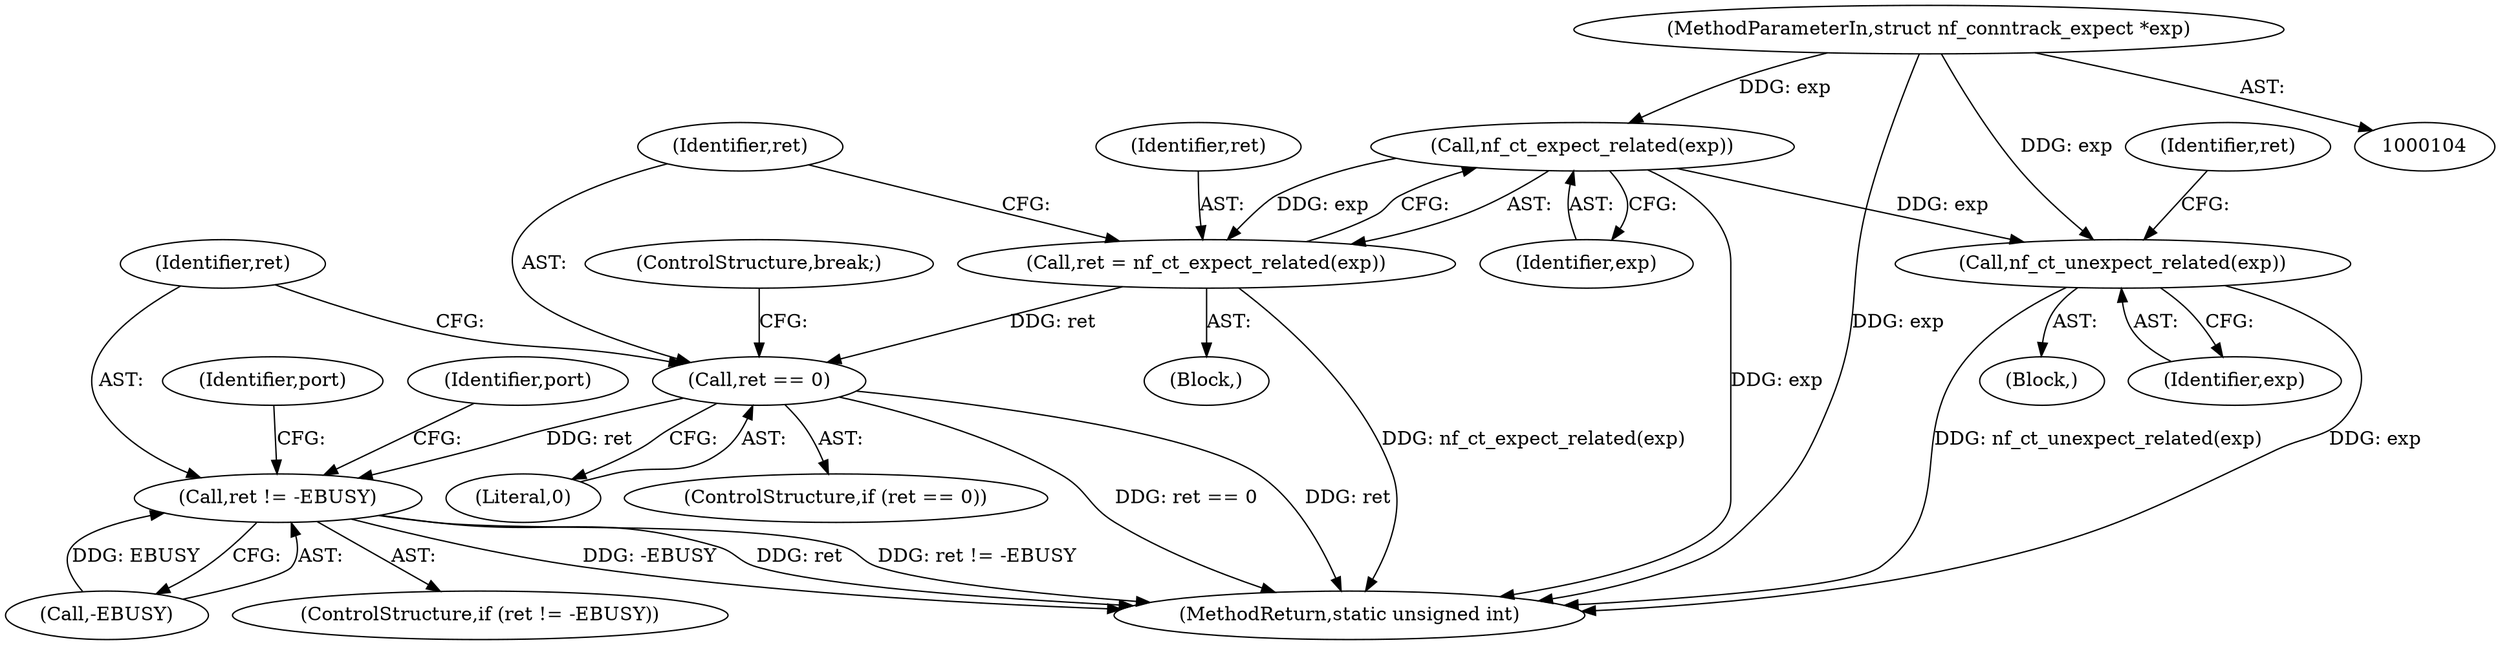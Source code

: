 digraph "0_linux_2690d97ade05c5325cbf7c72b94b90d265659886@pointer" {
"1000198" [label="(Call,nf_ct_expect_related(exp))"];
"1000110" [label="(MethodParameterIn,struct nf_conntrack_expect *exp)"];
"1000196" [label="(Call,ret = nf_ct_expect_related(exp))"];
"1000201" [label="(Call,ret == 0)"];
"1000207" [label="(Call,ret != -EBUSY)"];
"1000266" [label="(Call,nf_ct_unexpect_related(exp))"];
"1000209" [label="(Call,-EBUSY)"];
"1000204" [label="(ControlStructure,break;)"];
"1000267" [label="(Identifier,exp)"];
"1000200" [label="(ControlStructure,if (ret == 0))"];
"1000203" [label="(Literal,0)"];
"1000198" [label="(Call,nf_ct_expect_related(exp))"];
"1000261" [label="(Block,)"];
"1000110" [label="(MethodParameterIn,struct nf_conntrack_expect *exp)"];
"1000269" [label="(Identifier,ret)"];
"1000266" [label="(Call,nf_ct_unexpect_related(exp))"];
"1000197" [label="(Identifier,ret)"];
"1000201" [label="(Call,ret == 0)"];
"1000213" [label="(Identifier,port)"];
"1000206" [label="(ControlStructure,if (ret != -EBUSY))"];
"1000196" [label="(Call,ret = nf_ct_expect_related(exp))"];
"1000180" [label="(Block,)"];
"1000208" [label="(Identifier,ret)"];
"1000179" [label="(Identifier,port)"];
"1000202" [label="(Identifier,ret)"];
"1000270" [label="(MethodReturn,static unsigned int)"];
"1000199" [label="(Identifier,exp)"];
"1000207" [label="(Call,ret != -EBUSY)"];
"1000198" -> "1000196"  [label="AST: "];
"1000198" -> "1000199"  [label="CFG: "];
"1000199" -> "1000198"  [label="AST: "];
"1000196" -> "1000198"  [label="CFG: "];
"1000198" -> "1000270"  [label="DDG: exp"];
"1000198" -> "1000196"  [label="DDG: exp"];
"1000110" -> "1000198"  [label="DDG: exp"];
"1000198" -> "1000266"  [label="DDG: exp"];
"1000110" -> "1000104"  [label="AST: "];
"1000110" -> "1000270"  [label="DDG: exp"];
"1000110" -> "1000266"  [label="DDG: exp"];
"1000196" -> "1000180"  [label="AST: "];
"1000197" -> "1000196"  [label="AST: "];
"1000202" -> "1000196"  [label="CFG: "];
"1000196" -> "1000270"  [label="DDG: nf_ct_expect_related(exp)"];
"1000196" -> "1000201"  [label="DDG: ret"];
"1000201" -> "1000200"  [label="AST: "];
"1000201" -> "1000203"  [label="CFG: "];
"1000202" -> "1000201"  [label="AST: "];
"1000203" -> "1000201"  [label="AST: "];
"1000204" -> "1000201"  [label="CFG: "];
"1000208" -> "1000201"  [label="CFG: "];
"1000201" -> "1000270"  [label="DDG: ret == 0"];
"1000201" -> "1000270"  [label="DDG: ret"];
"1000201" -> "1000207"  [label="DDG: ret"];
"1000207" -> "1000206"  [label="AST: "];
"1000207" -> "1000209"  [label="CFG: "];
"1000208" -> "1000207"  [label="AST: "];
"1000209" -> "1000207"  [label="AST: "];
"1000213" -> "1000207"  [label="CFG: "];
"1000179" -> "1000207"  [label="CFG: "];
"1000207" -> "1000270"  [label="DDG: -EBUSY"];
"1000207" -> "1000270"  [label="DDG: ret"];
"1000207" -> "1000270"  [label="DDG: ret != -EBUSY"];
"1000209" -> "1000207"  [label="DDG: EBUSY"];
"1000266" -> "1000261"  [label="AST: "];
"1000266" -> "1000267"  [label="CFG: "];
"1000267" -> "1000266"  [label="AST: "];
"1000269" -> "1000266"  [label="CFG: "];
"1000266" -> "1000270"  [label="DDG: exp"];
"1000266" -> "1000270"  [label="DDG: nf_ct_unexpect_related(exp)"];
}
